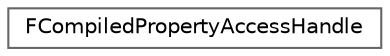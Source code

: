 digraph "Graphical Class Hierarchy"
{
 // INTERACTIVE_SVG=YES
 // LATEX_PDF_SIZE
  bgcolor="transparent";
  edge [fontname=Helvetica,fontsize=10,labelfontname=Helvetica,labelfontsize=10];
  node [fontname=Helvetica,fontsize=10,shape=box,height=0.2,width=0.4];
  rankdir="LR";
  Node0 [id="Node000000",label="FCompiledPropertyAccessHandle",height=0.2,width=0.4,color="grey40", fillcolor="white", style="filled",URL="$d3/db7/structFCompiledPropertyAccessHandle.html",tooltip=" "];
}
